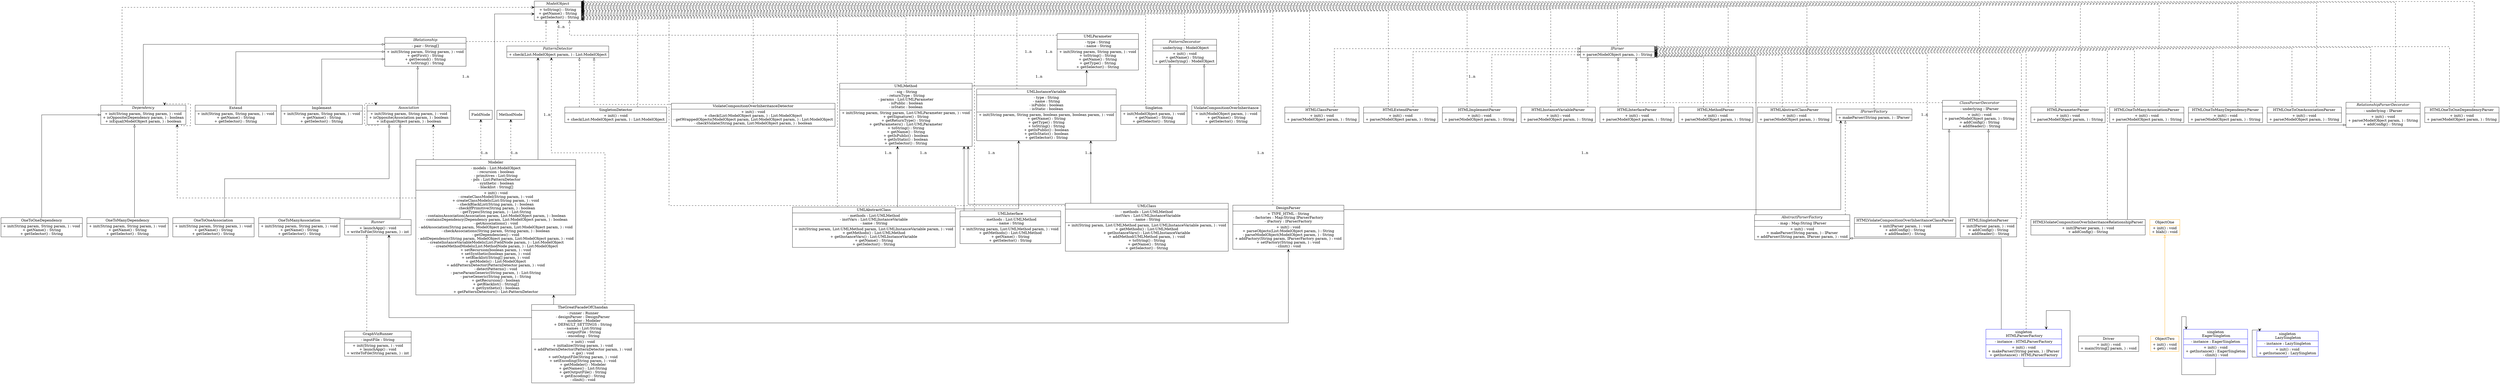 digraph uml{rankdir=BT;splines=ortho;concentrate=true;node[shape = box];DesignParser[shape = "record",label=<{ DesignParser|+ TYPE_HTML : String<br/>- factories : Map:String IParserFactory<br/>- iFactory : IParserFactory<br/>|+ init() : void<br/>+ parseObjects(List:ModelObject param, ) : String<br/>- parseModelObject(ModelObject param, ) : String<br/>+ addFactory(String param, IParserFactory param, ) : void<br/>+ setFactory(String param, ) : void<br/>- clinit() : void<br/>}>];Driver[shape = "record",label=<{ Driver|+ init() : void<br/>+ main(String[] param, ) : void<br/>}>];Modeler[shape = "record",label=<{ Modeler|- models : List:ModelObject<br/>- recursion : boolean<br/>- primitives : List:String<br/>- pds : List:PatternDetector<br/>- synthetic : boolean<br/>- blacklist : String[]<br/>|+ init() : void<br/>- createClassModel(String param, ) : void<br/>+ createClassModels(List:String param, ) : void<br/>- checkBlackList(String param, ) : boolean<br/>- checkIfPrimitive(String param, ) : boolean<br/>- getTypes(String param, ) : List:String<br/>- containsAssociation(Association param, List:ModelObject param, ) : boolean<br/>- containsDependency(Dependency param, List:ModelObject param, ) : boolean<br/>- getAssociations() : void<br/>- addAssociation(String param, ModelObject param, List:ModelObject param, ) : void<br/>- checkAssociations(String param, String param, ) : boolean<br/>- getDependencies() : void<br/>- addDependency(String param, ModelObject param, List:ModelObject param, ) : void<br/>- createInstanceVariableModels(List:FieldNode param, ) : List:ModelObject<br/>- createMethodModels(List:MethodNode param, ) : List:ModelObject<br/>+ setRecursion(boolean param, ) : void<br/>+ setSynthetic(boolean param, ) : void<br/>+ setBlacklist(String[] param, ) : void<br/>+ getModels() : List:ModelObject<br/>+ addPatternDetector(PatternDetector param, ) : void<br/>- detectPatterns() : void<br/>- parseParamGeneric(String param, ) : List:String<br/>- parseGeneric(String param, ) : String<br/>+ getRecursion() : boolean<br/>+ getBlacklist() : String[]<br/>+ getSynthetic() : boolean<br/>+ getPatternDetectors() : List:PatternDetector<br/>}>];TheGreatFacadeOfChandan[shape = "record",label=<{ TheGreatFacadeOfChandan|- runner : Runner<br/>- designParser : DesignParser<br/>- modeler : Modeler<br/>+ DEFAULT_SETTINGS : String<br/>- names : List:String<br/>- outputFile : String<br/>- encoding : String<br/>|+ init() : void<br/>+ initialize(String param, ) : void<br/>+ addPatternDetector(PatternDetector param, ) : void<br/>+ go() : void<br/>+ setOutputFile(String param, ) : void<br/>+ setEncoding(String param, ) : void<br/>+ getModeler() : Modeler<br/>+ getNames() : List:String<br/>+ getOutputFile() : String<br/>+ getEncoding() : String<br/>- clinit() : void<br/>}>];AbstractParserFactory->IParserFactory [arrowhead="onormal",style="dashed"];AbstractParserFactory[shape = "record",label=<{ <i>AbstractParserFactory</i>|- map : Map:String IParser<br/>|+ init() : void<br/>+ makeParser(String param, ) : IParser<br/>+ addParser(String param, IParser param, ) : void<br/>}>];HTMLParserFactory->AbstractParserFactory [arrowhead="onormal"];IParserFactory[shape = "record",label=<{<i>IParserFactory</i>|+ makeParser(String param, ) : IParser<br/>}>];Association->IRelationship [arrowhead="onormal"];Association[shape = "record",label=<{ <i>Association</i>|+ init(String param, String param, ) : void<br/>+ isOpposite(Association param, ) : boolean<br/>+ isEqual(Object param, ) : boolean<br/>}>];Dependency->IRelationship [arrowhead="onormal"];Dependency[shape = "record",label=<{ <i>Dependency</i>|+ init(String param, String param, ) : void<br/>+ isOpposite(Dependency param, ) : boolean<br/>+ isEqual(ModelObject param, ) : boolean<br/>}>];Extend->IRelationship [arrowhead="onormal"];Extend[shape = "record",label=<{ Extend|+ init(String param, String param, ) : void<br/>+ getName() : String<br/>+ getSelector() : String<br/>}>];Implement->IRelationship [arrowhead="onormal"];Implement[shape = "record",label=<{ Implement|+ init(String param, String param, ) : void<br/>+ getName() : String<br/>+ getSelector() : String<br/>}>];IRelationship->ModelObject [arrowhead="onormal",style="dashed"];IRelationship[shape = "record",label=<{ <i>IRelationship</i>|- pair : String[]<br/>|+ init(String param, String param, ) : void<br/>+ getFirst() : String<br/>+ getSecond() : String<br/>+ toString() : String<br/>}>];ModelObject[shape = "record",label=<{<i>ModelObject</i>|+ toString() : String<br/>+ getName() : String<br/>+ getSelector() : String<br/>}>];OneToManyAssociation->Association [arrowhead="onormal"];OneToManyAssociation[shape = "record",label=<{ OneToManyAssociation|+ init(String param, String param, ) : void<br/>+ getName() : String<br/>+ getSelector() : String<br/>}>];OneToManyDependency->Dependency [arrowhead="onormal"];OneToManyDependency[shape = "record",label=<{ OneToManyDependency|+ init(String param, String param, ) : void<br/>+ getName() : String<br/>+ getSelector() : String<br/>}>];OneToOneAssociation->Association [arrowhead="onormal"];OneToOneAssociation[shape = "record",label=<{ OneToOneAssociation|+ init(String param, String param, ) : void<br/>+ getName() : String<br/>+ getSelector() : String<br/>}>];OneToOneDependency->Dependency [arrowhead="onormal"];OneToOneDependency[shape = "record",label=<{ OneToOneDependency|+ init(String param, String param, ) : void<br/>+ getName() : String<br/>+ getSelector() : String<br/>}>];PatternDecorator->ModelObject [arrowhead="onormal",style="dashed"];PatternDecorator[shape = "record",label=<{ <i>PatternDecorator</i>|- underlying : ModelObject<br/>|+ init() : void<br/>+ getName() : String<br/>+ getUnderlying() : ModelObject<br/>}>];Singleton->PatternDecorator [arrowhead="onormal"];Singleton[shape = "record",label=<{ Singleton|+ init(ModelObject param, ) : void<br/>+ getName() : String<br/>+ getSelector() : String<br/>}>];UMLAbstractClass->ModelObject [arrowhead="onormal",style="dashed"];UMLAbstractClass[shape = "record",label=<{ UMLAbstractClass|- methods : List:UMLMethod<br/>- instVars : List:UMLInstanceVariable<br/>- name : String<br/>|+ init(String param, List:UMLMethod param, List:UMLInstanceVariable param, ) : void<br/>+ getMethods() : List:UMLMethod<br/>+ getInstanceVars() : List:UMLInstanceVariable<br/>+ getName() : String<br/>+ getSelector() : String<br/>}>];UMLClass->ModelObject [arrowhead="onormal",style="dashed"];UMLClass[shape = "record",label=<{ UMLClass|- methods : List:UMLMethod<br/>- instVars : List:UMLInstanceVariable<br/>- name : String<br/>|+ init(String param, List:UMLMethod param, List:UMLInstanceVariable param, ) : void<br/>+ getMethods() : List:UMLMethod<br/>+ getInstanceVars() : List:UMLInstanceVariable<br/>+ addMethod(UMLMethod param, ) : void<br/>+ toString() : String<br/>+ getName() : String<br/>+ getSelector() : String<br/>}>];UMLInstanceVariable->ModelObject [arrowhead="onormal",style="dashed"];UMLInstanceVariable[shape = "record",label=<{ UMLInstanceVariable|- type : String<br/>- name : String<br/>- isPublic : boolean<br/>- isStatic : boolean<br/>|+ init(String param, String param, boolean param, boolean param, ) : void<br/>+ getName() : String<br/>+ getType() : String<br/>+ toString() : String<br/>+ getIsPublic() : boolean<br/>+ getIsStatic() : boolean<br/>+ getSelector() : String<br/>}>];UMLInterface->ModelObject [arrowhead="onormal",style="dashed"];UMLInterface[shape = "record",label=<{ UMLInterface|- methods : List:UMLMethod<br/>- name : String<br/>|+ init(String param, List:UMLMethod param, ) : void<br/>+ getMethods() : List:UMLMethod<br/>+ getName() : String<br/>+ getSelector() : String<br/>}>];UMLMethod->ModelObject [arrowhead="onormal",style="dashed"];UMLMethod[shape = "record",label=<{ UMLMethod|- sig : String<br/>- returnType : String<br/>- params : List:UMLParameter<br/>- isPublic : boolean<br/>- isStatic : boolean<br/>|+ init(String param, String param, List:UMLParameter param, ) : void<br/>+ getSignature() : String<br/>+ getReturnType() : String<br/>+ getParameters() : List:UMLParameter<br/>+ toString() : String<br/>+ getName() : String<br/>+ getIsPublic() : boolean<br/>+ getIsStatic() : boolean<br/>+ getSelector() : String<br/>}>];UMLParameter->ModelObject [arrowhead="onormal",style="dashed"];UMLParameter[shape = "record",label=<{ UMLParameter|- type : String<br/>- name : String<br/>|+ init(String param, String param, ) : void<br/>+ toString() : String<br/>+ getName() : String<br/>+ getType() : String<br/>+ getSelector() : String<br/>}>];ViolateCompositionOverInheritance->PatternDecorator [arrowhead="onormal"];ViolateCompositionOverInheritance[shape = "record",label=<{ ViolateCompositionOverInheritance|+ init(ModelObject param, ) : void<br/>+ getName() : String<br/>+ getSelector() : String<br/>}>];ClassParserDecorator->IParser [arrowhead="onormal",style="dashed"];ClassParserDecorator[shape = "record",label=<{ <i>ClassParserDecorator</i>|- underlying : IParser<br/>|+ init() : void<br/>+ parse(ModelObject param, ) : String<br/>+ addConfig() : String<br/>+ addHeader() : String<br/>}>];HTMLAbstractClassParser->IParser [arrowhead="onormal",style="dashed"];HTMLAbstractClassParser[shape = "record",label=<{ HTMLAbstractClassParser|+ init() : void<br/>+ parse(ModelObject param, ) : String<br/>}>];HTMLClassParser->IParser [arrowhead="onormal",style="dashed"];HTMLClassParser[shape = "record",label=<{ HTMLClassParser|+ init() : void<br/>+ parse(ModelObject param, ) : String<br/>}>];HTMLExtendParser->IParser [arrowhead="onormal",style="dashed"];HTMLExtendParser[shape = "record",label=<{ HTMLExtendParser|+ init() : void<br/>+ parse(ModelObject param, ) : String<br/>}>];HTMLImplementParser->IParser [arrowhead="onormal",style="dashed"];HTMLImplementParser[shape = "record",label=<{ HTMLImplementParser|+ init() : void<br/>+ parse(ModelObject param, ) : String<br/>}>];HTMLInstanceVariableParser->IParser [arrowhead="onormal",style="dashed"];HTMLInstanceVariableParser[shape = "record",label=<{ HTMLInstanceVariableParser|+ init() : void<br/>+ parse(ModelObject param, ) : String<br/>}>];HTMLInterfaceParser->IParser [arrowhead="onormal",style="dashed"];HTMLInterfaceParser[shape = "record",label=<{ HTMLInterfaceParser|+ init() : void<br/>+ parse(ModelObject param, ) : String<br/>}>];HTMLMethodParser->IParser [arrowhead="onormal",style="dashed"];HTMLMethodParser[shape = "record",label=<{ HTMLMethodParser|+ init() : void<br/>+ parse(ModelObject param, ) : String<br/>}>];HTMLOneToManyAssociationParser->IParser [arrowhead="onormal",style="dashed"];HTMLOneToManyAssociationParser[shape = "record",label=<{ HTMLOneToManyAssociationParser|+ init() : void<br/>+ parse(ModelObject param, ) : String<br/>}>];HTMLOneToManyDependencyParser->IParser [arrowhead="onormal",style="dashed"];HTMLOneToManyDependencyParser[shape = "record",label=<{ HTMLOneToManyDependencyParser|+ init() : void<br/>+ parse(ModelObject param, ) : String<br/>}>];HTMLOneToOneAssociationParser->IParser [arrowhead="onormal",style="dashed"];HTMLOneToOneAssociationParser[shape = "record",label=<{ HTMLOneToOneAssociationParser|+ init() : void<br/>+ parse(ModelObject param, ) : String<br/>}>];HTMLOneToOneDependencyParser->IParser [arrowhead="onormal",style="dashed"];HTMLOneToOneDependencyParser[shape = "record",label=<{ HTMLOneToOneDependencyParser|+ init() : void<br/>+ parse(ModelObject param, ) : String<br/>}>];HTMLParameterParser->IParser [arrowhead="onormal",style="dashed"];HTMLParameterParser[shape = "record",label=<{ HTMLParameterParser|+ init() : void<br/>+ parse(ModelObject param, ) : String<br/>}>];HTMLSingletonParser->ClassParserDecorator [arrowhead="onormal"];HTMLSingletonParser[shape = "record",label=<{ HTMLSingletonParser|+ init(IParser param, ) : void<br/>+ addConfig() : String<br/>+ addHeader() : String<br/>}>];HTMLViolateCompositionOverInheritanceClassParser->ClassParserDecorator [arrowhead="onormal"];HTMLViolateCompositionOverInheritanceClassParser[shape = "record",label=<{ HTMLViolateCompositionOverInheritanceClassParser|+ init(IParser param, ) : void<br/>+ addConfig() : String<br/>+ addHeader() : String<br/>}>];HTMLViolateCompositionOverInheritanceRelationshipParser->RelationshipParserDecorator [arrowhead="onormal"];HTMLViolateCompositionOverInheritanceRelationshipParser[shape = "record",label=<{ HTMLViolateCompositionOverInheritanceRelationshipParser|+ init(IParser param, ) : void<br/>+ addConfig() : String<br/>}>];IParser[shape = "record",label=<{<i>IParser</i>|+ parse(ModelObject param, ) : String<br/>}>];RelationshipParserDecorator->IParser [arrowhead="onormal",style="dashed"];RelationshipParserDecorator[shape = "record",label=<{ <i>RelationshipParserDecorator</i>|- underlying : IParser<br/>|+ init() : void<br/>+ parse(ModelObject param, ) : String<br/>+ addConfig() : String<br/>}>];GraphVizRunner->Runner [arrowhead="onormal",style="dashed"];GraphVizRunner[shape = "record",label=<{ GraphVizRunner|- inputFile : String<br/>|+ init(String param, ) : void<br/>+ launchApp() : void<br/>+ writeToFile(String param, ) : int<br/>}>];Runner[shape = "record",label=<{<i>Runner</i>|+ launchApp() : void<br/>+ writeToFile(String param, ) : int<br/>}>];PatternDetector[shape = "record",label=<{<i>PatternDetector</i>|+ check(List:ModelObject param, ) : List:ModelObject<br/>}>];SingletonDetector->PatternDetector [arrowhead="onormal",style="dashed"];SingletonDetector[shape = "record",label=<{ SingletonDetector|+ init() : void<br/>+ check(List:ModelObject param, ) : List:ModelObject<br/>}>];ViolateCompositionOverInheritanceDetector->PatternDetector [arrowhead="onormal",style="dashed"];ViolateCompositionOverInheritanceDetector[shape = "record",label=<{ ViolateCompositionOverInheritanceDetector|+ init() : void<br/>+ check(List:ModelObject param, ) : List:ModelObject<br/>- getWrappedObjects(ModelObject param, List:ModelObject param, ) : List:ModelObject<br/>- checkViolate(String param, List:ModelObject param, ) : boolean<br/>}>];ObjectOne[shape = "record",label=<{ ObjectOne|+ init() : void<br/>+ blah() : void<br/>}>];ObjectOne[color=orange,shape = "record",label=<{ ObjectOne|+ init() : void<br/>+ blah() : void<br/>}>];ObjectTwo[color=orange,shape = "record",label=<{ ObjectTwo|+ init() : void<br/>+ get() : void<br/>}>];ObjectTwo->ObjectOne [color=orange arrowhead="onormal"];ObjectTwo[shape = "record",label=<{ ObjectTwo|+ init() : void<br/>+ get() : void<br/>}>];DesignParser->IParserFactory [arrowhead="vee",label="1..n"];Modeler->ModelObject [arrowhead="vee",label="1..n"];Modeler->PatternDetector [arrowhead="vee",label="1..n"];TheGreatFacadeOfChandan->Runner [arrowhead="vee"];TheGreatFacadeOfChandan->DesignParser [arrowhead="vee"];TheGreatFacadeOfChandan->Modeler [arrowhead="vee"];AbstractParserFactory->IParser [arrowhead="vee",label="1..n"];HTMLParserFactory->HTMLParserFactory [arrowhead="vee"];PatternDecorator->ModelObject [arrowhead="vee"];UMLAbstractClass->UMLMethod [arrowhead="vee",label="1..n"];UMLAbstractClass->UMLInstanceVariable [arrowhead="vee",label="1..n"];UMLClass->UMLMethod [arrowhead="vee",label="1..n"];UMLClass->UMLInstanceVariable [arrowhead="vee",label="1..n"];UMLInterface->UMLMethod [arrowhead="vee",label="1..n"];UMLMethod->UMLParameter [arrowhead="vee",label="1..n"];ClassParserDecorator->IParser [arrowhead="vee"];RelationshipParserDecorator->IParser [arrowhead="vee"];EagerSingleton->EagerSingleton [arrowhead="vee"];LazySingleton->LazySingleton [arrowhead="vee"];DesignParser->ModelObject [arrowhead="vee",style="dashed",label="1..n"];Modeler->Association [arrowhead="vee",style="dashed"];Modeler->Dependency [arrowhead="vee",style="dashed"];Modeler->FieldNode [arrowhead="vee",style="dashed",label="1..n"];Modeler->MethodNode [arrowhead="vee",style="dashed",label="1..n"];TheGreatFacadeOfChandan->PatternDetector [arrowhead="vee",style="dashed"];HTMLParserFactory->IParser [arrowhead="vee",style="dashed"];IParserFactory->IParser [arrowhead="vee",style="dashed"];Association->Association [arrowhead="vee",style="dashed"];Dependency->Dependency [arrowhead="vee",style="dashed"];Dependency->ModelObject [arrowhead="vee",style="dashed"];Singleton->ModelObject [arrowhead="vee",style="dashed"];ViolateCompositionOverInheritance->ModelObject [arrowhead="vee",style="dashed"];ClassParserDecorator->ModelObject [arrowhead="vee",style="dashed"];HTMLAbstractClassParser->ModelObject [arrowhead="vee",style="dashed"];HTMLClassParser->ModelObject [arrowhead="vee",style="dashed"];HTMLExtendParser->ModelObject [arrowhead="vee",style="dashed"];HTMLImplementParser->ModelObject [arrowhead="vee",style="dashed"];HTMLInstanceVariableParser->ModelObject [arrowhead="vee",style="dashed"];HTMLInterfaceParser->ModelObject [arrowhead="vee",style="dashed"];HTMLMethodParser->ModelObject [arrowhead="vee",style="dashed"];HTMLOneToManyAssociationParser->ModelObject [arrowhead="vee",style="dashed"];HTMLOneToManyDependencyParser->ModelObject [arrowhead="vee",style="dashed"];HTMLOneToOneAssociationParser->ModelObject [arrowhead="vee",style="dashed"];HTMLOneToOneDependencyParser->ModelObject [arrowhead="vee",style="dashed"];HTMLParameterParser->ModelObject [arrowhead="vee",style="dashed"];HTMLSingletonParser->IParser [arrowhead="vee",style="dashed"];HTMLViolateCompositionOverInheritanceClassParser->IParser [arrowhead="vee",style="dashed"];HTMLViolateCompositionOverInheritanceRelationshipParser->IParser [arrowhead="vee",style="dashed"];IParser->ModelObject [arrowhead="vee",style="dashed"];RelationshipParserDecorator->ModelObject [arrowhead="vee",style="dashed"];PatternDetector->ModelObject [arrowhead="vee",style="dashed",label="1..n"];SingletonDetector->ModelObject [arrowhead="vee",style="dashed",label="1..n"];ViolateCompositionOverInheritanceDetector->ModelObject [arrowhead="vee",style="dashed",label="1..n"];HTMLParserFactory[color=blue,shape = "record",label=<{singleton<br /> HTMLParserFactory|- instance : HTMLParserFactory<br/>|+ init() : void<br/>+ makeParser(String param, ) : IParser<br/>+ getInstance() : HTMLParserFactory<br/>}>];EagerSingleton[color=blue,shape = "record",label=<{singleton<br /> EagerSingleton|- instance : EagerSingleton<br/>|+ init() : void<br/>+ getInstance() : EagerSingleton<br/>- clinit() : void<br/>}>];LazySingleton[color=blue,shape = "record",label=<{singleton<br /> LazySingleton|- instance : LazySingleton<br/>|+ init() : void<br/>+ getInstance() : LazySingleton<br/>}>];}